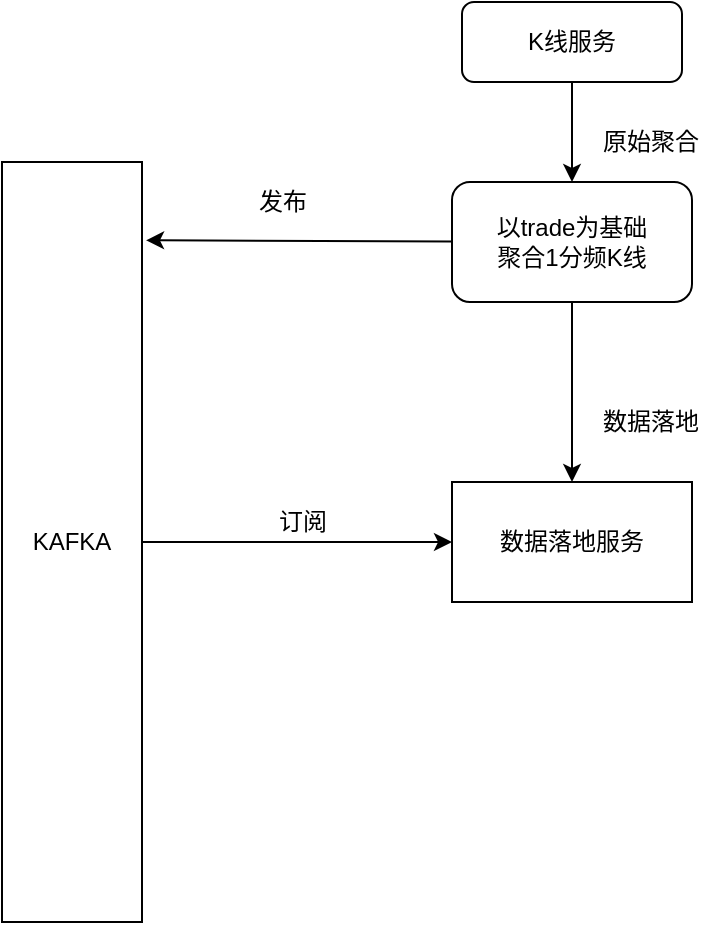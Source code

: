 <mxfile>
    <diagram id="56FmQvFEXBWxtqMtwfCh" name="第 1 页">
        <mxGraphModel dx="643" dy="803" grid="1" gridSize="10" guides="1" tooltips="1" connect="1" arrows="1" fold="1" page="1" pageScale="1" pageWidth="827" pageHeight="1169" math="0" shadow="0">
            <root>
                <mxCell id="0"/>
                <mxCell id="1" parent="0"/>
                <mxCell id="4" style="edgeStyle=none;html=1;entryX=0.5;entryY=0;entryDx=0;entryDy=0;" parent="1" source="2" target="3" edge="1">
                    <mxGeometry relative="1" as="geometry"/>
                </mxCell>
                <mxCell id="2" value="K线服务" style="rounded=1;whiteSpace=wrap;html=1;" parent="1" vertex="1">
                    <mxGeometry x="320" y="120" width="110" height="40" as="geometry"/>
                </mxCell>
                <mxCell id="7" style="edgeStyle=none;html=1;entryX=1.029;entryY=0.103;entryDx=0;entryDy=0;entryPerimeter=0;" parent="1" source="3" target="6" edge="1">
                    <mxGeometry relative="1" as="geometry"/>
                </mxCell>
                <mxCell id="14" style="edgeStyle=none;html=1;entryX=0.5;entryY=0;entryDx=0;entryDy=0;" parent="1" source="3" target="9" edge="1">
                    <mxGeometry relative="1" as="geometry"/>
                </mxCell>
                <mxCell id="3" value="以trade为基础&lt;br&gt;聚合1分频K线" style="rounded=1;whiteSpace=wrap;html=1;" parent="1" vertex="1">
                    <mxGeometry x="315" y="210" width="120" height="60" as="geometry"/>
                </mxCell>
                <mxCell id="5" value="原始聚合" style="text;html=1;align=center;verticalAlign=middle;resizable=0;points=[];autosize=1;strokeColor=none;fillColor=none;" parent="1" vertex="1">
                    <mxGeometry x="384" y="180" width="60" height="20" as="geometry"/>
                </mxCell>
                <mxCell id="12" style="edgeStyle=none;html=1;exitX=1;exitY=0.5;exitDx=0;exitDy=0;entryX=0;entryY=0.5;entryDx=0;entryDy=0;" parent="1" source="6" target="9" edge="1">
                    <mxGeometry relative="1" as="geometry">
                        <mxPoint x="300" y="390" as="targetPoint"/>
                    </mxGeometry>
                </mxCell>
                <mxCell id="6" value="KAFKA" style="whiteSpace=wrap;html=1;" parent="1" vertex="1">
                    <mxGeometry x="90" y="200" width="70" height="380" as="geometry"/>
                </mxCell>
                <mxCell id="8" value="发布" style="text;html=1;align=center;verticalAlign=middle;resizable=0;points=[];autosize=1;strokeColor=none;fillColor=none;" parent="1" vertex="1">
                    <mxGeometry x="210" y="210" width="40" height="20" as="geometry"/>
                </mxCell>
                <mxCell id="9" value="数据落地服务" style="whiteSpace=wrap;html=1;" parent="1" vertex="1">
                    <mxGeometry x="315" y="360" width="120" height="60" as="geometry"/>
                </mxCell>
                <mxCell id="13" value="订阅" style="text;html=1;align=center;verticalAlign=middle;resizable=0;points=[];autosize=1;strokeColor=none;fillColor=none;" parent="1" vertex="1">
                    <mxGeometry x="220" y="370" width="40" height="20" as="geometry"/>
                </mxCell>
                <mxCell id="15" value="数据落地" style="text;html=1;align=center;verticalAlign=middle;resizable=0;points=[];autosize=1;strokeColor=none;fillColor=none;" parent="1" vertex="1">
                    <mxGeometry x="384" y="320" width="60" height="20" as="geometry"/>
                </mxCell>
            </root>
        </mxGraphModel>
    </diagram>
</mxfile>